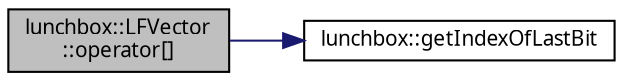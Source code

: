 digraph "lunchbox::LFVector::operator[]"
{
  edge [fontname="Sans",fontsize="10",labelfontname="Sans",labelfontsize="10"];
  node [fontname="Sans",fontsize="10",shape=record];
  rankdir="LR";
  Node1 [label="lunchbox::LFVector\l::operator[]",height=0.2,width=0.4,color="black", fillcolor="grey75", style="filled" fontcolor="black"];
  Node1 -> Node2 [color="midnightblue",fontsize="10",style="solid",fontname="Sans"];
  Node2 [label="lunchbox::getIndexOfLastBit",height=0.2,width=0.4,color="black", fillcolor="white", style="filled",URL="$group__bitops.html#gae448417a963ee82fe4a16259336f9f8c"];
}
